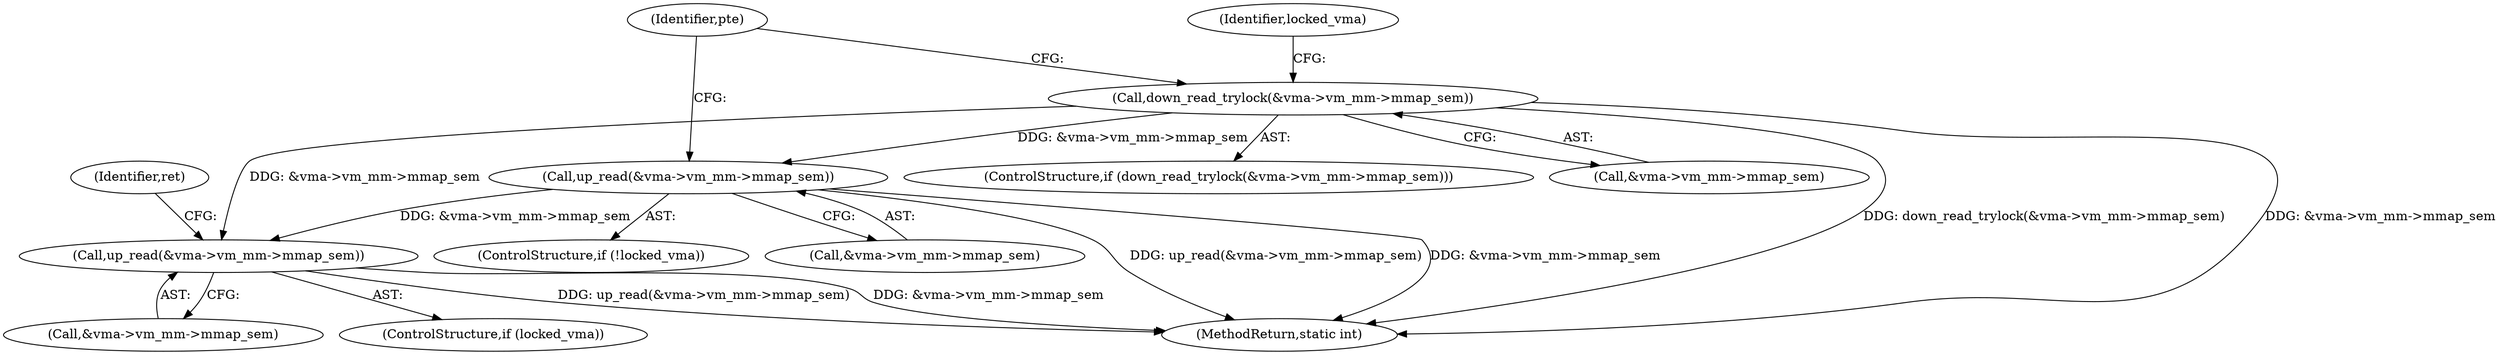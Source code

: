 digraph "0_linux_57e68e9cd65b4b8eb4045a1e0d0746458502554c_1@API" {
"1000196" [label="(Call,down_read_trylock(&vma->vm_mm->mmap_sem))"];
"1000214" [label="(Call,up_read(&vma->vm_mm->mmap_sem))"];
"1000344" [label="(Call,up_read(&vma->vm_mm->mmap_sem))"];
"1000222" [label="(Identifier,pte)"];
"1000352" [label="(Identifier,ret)"];
"1000196" [label="(Call,down_read_trylock(&vma->vm_mm->mmap_sem))"];
"1000214" [label="(Call,up_read(&vma->vm_mm->mmap_sem))"];
"1000345" [label="(Call,&vma->vm_mm->mmap_sem)"];
"1000205" [label="(Identifier,locked_vma)"];
"1000195" [label="(ControlStructure,if (down_read_trylock(&vma->vm_mm->mmap_sem)))"];
"1000353" [label="(MethodReturn,static int)"];
"1000342" [label="(ControlStructure,if (locked_vma))"];
"1000344" [label="(Call,up_read(&vma->vm_mm->mmap_sem))"];
"1000197" [label="(Call,&vma->vm_mm->mmap_sem)"];
"1000215" [label="(Call,&vma->vm_mm->mmap_sem)"];
"1000211" [label="(ControlStructure,if (!locked_vma))"];
"1000196" -> "1000195"  [label="AST: "];
"1000196" -> "1000197"  [label="CFG: "];
"1000197" -> "1000196"  [label="AST: "];
"1000205" -> "1000196"  [label="CFG: "];
"1000222" -> "1000196"  [label="CFG: "];
"1000196" -> "1000353"  [label="DDG: &vma->vm_mm->mmap_sem"];
"1000196" -> "1000353"  [label="DDG: down_read_trylock(&vma->vm_mm->mmap_sem)"];
"1000196" -> "1000214"  [label="DDG: &vma->vm_mm->mmap_sem"];
"1000196" -> "1000344"  [label="DDG: &vma->vm_mm->mmap_sem"];
"1000214" -> "1000211"  [label="AST: "];
"1000214" -> "1000215"  [label="CFG: "];
"1000215" -> "1000214"  [label="AST: "];
"1000222" -> "1000214"  [label="CFG: "];
"1000214" -> "1000353"  [label="DDG: up_read(&vma->vm_mm->mmap_sem)"];
"1000214" -> "1000353"  [label="DDG: &vma->vm_mm->mmap_sem"];
"1000214" -> "1000344"  [label="DDG: &vma->vm_mm->mmap_sem"];
"1000344" -> "1000342"  [label="AST: "];
"1000344" -> "1000345"  [label="CFG: "];
"1000345" -> "1000344"  [label="AST: "];
"1000352" -> "1000344"  [label="CFG: "];
"1000344" -> "1000353"  [label="DDG: up_read(&vma->vm_mm->mmap_sem)"];
"1000344" -> "1000353"  [label="DDG: &vma->vm_mm->mmap_sem"];
}
